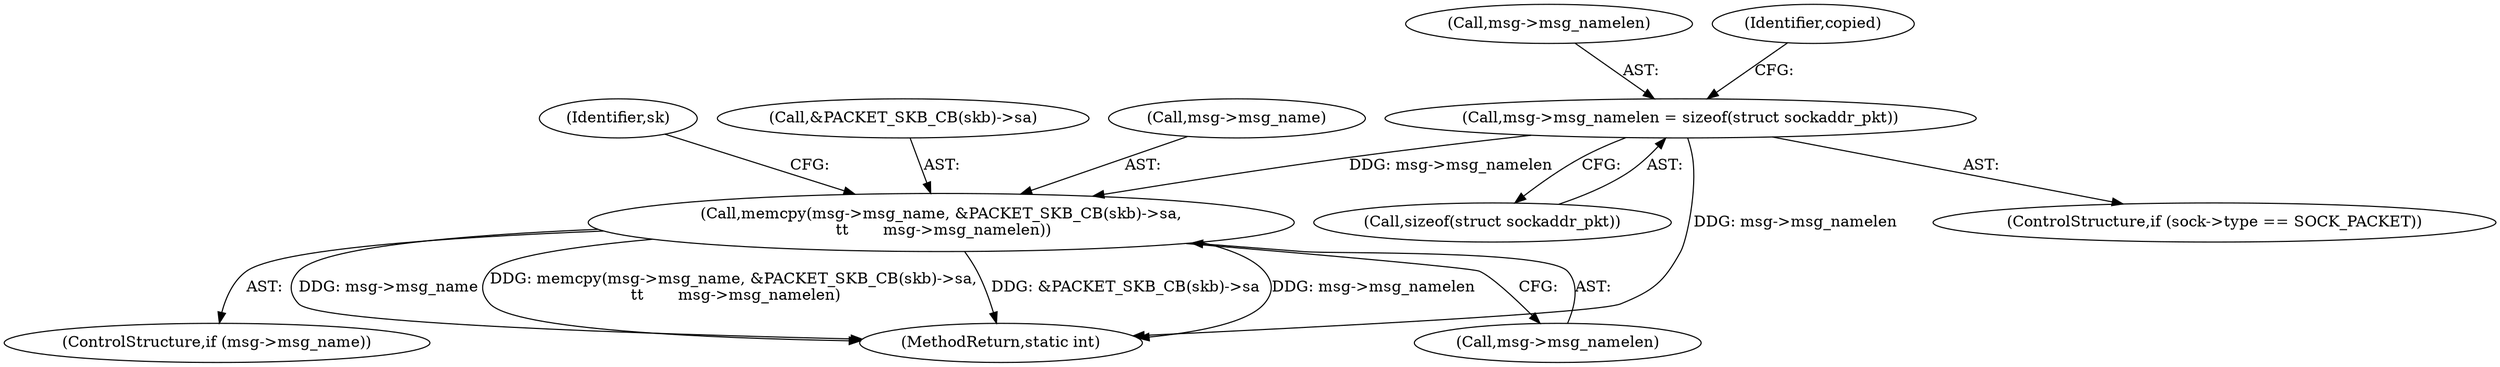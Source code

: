 digraph "0_linux_f3d3342602f8bcbf37d7c46641cb9bca7618eb1c_26@API" {
"1000364" [label="(Call,msg->msg_namelen = sizeof(struct sockaddr_pkt))"];
"1000409" [label="(Call,memcpy(msg->msg_name, &PACKET_SKB_CB(skb)->sa,\n \t\t       msg->msg_namelen))"];
"1000365" [label="(Call,msg->msg_namelen)"];
"1000405" [label="(ControlStructure,if (msg->msg_name))"];
"1000424" [label="(Identifier,sk)"];
"1000413" [label="(Call,&PACKET_SKB_CB(skb)->sa)"];
"1000410" [label="(Call,msg->msg_name)"];
"1000358" [label="(ControlStructure,if (sock->type == SOCK_PACKET))"];
"1000364" [label="(Call,msg->msg_namelen = sizeof(struct sockaddr_pkt))"];
"1000409" [label="(Call,memcpy(msg->msg_name, &PACKET_SKB_CB(skb)->sa,\n \t\t       msg->msg_namelen))"];
"1000524" [label="(MethodReturn,static int)"];
"1000418" [label="(Call,msg->msg_namelen)"];
"1000368" [label="(Call,sizeof(struct sockaddr_pkt))"];
"1000372" [label="(Identifier,copied)"];
"1000364" -> "1000358"  [label="AST: "];
"1000364" -> "1000368"  [label="CFG: "];
"1000365" -> "1000364"  [label="AST: "];
"1000368" -> "1000364"  [label="AST: "];
"1000372" -> "1000364"  [label="CFG: "];
"1000364" -> "1000524"  [label="DDG: msg->msg_namelen"];
"1000364" -> "1000409"  [label="DDG: msg->msg_namelen"];
"1000409" -> "1000405"  [label="AST: "];
"1000409" -> "1000418"  [label="CFG: "];
"1000410" -> "1000409"  [label="AST: "];
"1000413" -> "1000409"  [label="AST: "];
"1000418" -> "1000409"  [label="AST: "];
"1000424" -> "1000409"  [label="CFG: "];
"1000409" -> "1000524"  [label="DDG: memcpy(msg->msg_name, &PACKET_SKB_CB(skb)->sa,\n \t\t       msg->msg_namelen)"];
"1000409" -> "1000524"  [label="DDG: &PACKET_SKB_CB(skb)->sa"];
"1000409" -> "1000524"  [label="DDG: msg->msg_namelen"];
"1000409" -> "1000524"  [label="DDG: msg->msg_name"];
}
